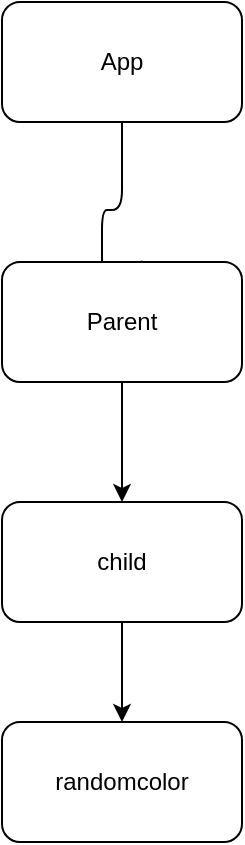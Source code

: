 <mxfile>
    <diagram id="Z_Fvv-GlA1YmfMr7zEry" name="Page-1">
        <mxGraphModel dx="597" dy="767" grid="1" gridSize="10" guides="1" tooltips="1" connect="1" arrows="1" fold="1" page="1" pageScale="1" pageWidth="850" pageHeight="1100" math="0" shadow="0">
            <root>
                <mxCell id="0"/>
                <mxCell id="1" parent="0"/>
                <mxCell id="9" style="edgeStyle=orthogonalEdgeStyle;html=1;exitX=0.5;exitY=1;exitDx=0;exitDy=0;entryX=0.583;entryY=-0.017;entryDx=0;entryDy=0;entryPerimeter=0;" edge="1" parent="1" source="2" target="5">
                    <mxGeometry relative="1" as="geometry">
                        <Array as="points">
                            <mxPoint x="300" y="154"/>
                            <mxPoint x="290" y="154"/>
                            <mxPoint x="290" y="199"/>
                        </Array>
                    </mxGeometry>
                </mxCell>
                <mxCell id="2" value="App" style="rounded=1;whiteSpace=wrap;html=1;" vertex="1" parent="1">
                    <mxGeometry x="240" y="50" width="120" height="60" as="geometry"/>
                </mxCell>
                <mxCell id="11" style="edgeStyle=orthogonalEdgeStyle;html=1;exitX=0.5;exitY=1;exitDx=0;exitDy=0;" edge="1" parent="1" source="5" target="10">
                    <mxGeometry relative="1" as="geometry"/>
                </mxCell>
                <mxCell id="5" value="Parent" style="rounded=1;whiteSpace=wrap;html=1;" vertex="1" parent="1">
                    <mxGeometry x="240" y="180" width="120" height="60" as="geometry"/>
                </mxCell>
                <mxCell id="13" style="edgeStyle=orthogonalEdgeStyle;html=1;exitX=0.5;exitY=1;exitDx=0;exitDy=0;" edge="1" parent="1" source="10" target="12">
                    <mxGeometry relative="1" as="geometry"/>
                </mxCell>
                <mxCell id="10" value="child" style="rounded=1;whiteSpace=wrap;html=1;" vertex="1" parent="1">
                    <mxGeometry x="240" y="300" width="120" height="60" as="geometry"/>
                </mxCell>
                <mxCell id="12" value="randomcolor" style="rounded=1;whiteSpace=wrap;html=1;" vertex="1" parent="1">
                    <mxGeometry x="240" y="410" width="120" height="60" as="geometry"/>
                </mxCell>
            </root>
        </mxGraphModel>
    </diagram>
</mxfile>